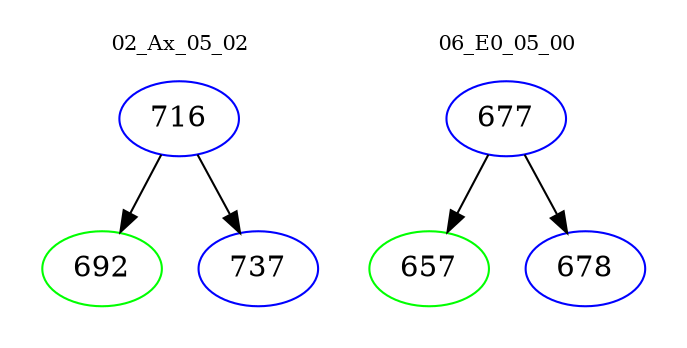 digraph{
subgraph cluster_0 {
color = white
label = "02_Ax_05_02";
fontsize=10;
T0_716 [label="716", color="blue"]
T0_716 -> T0_692 [color="black"]
T0_692 [label="692", color="green"]
T0_716 -> T0_737 [color="black"]
T0_737 [label="737", color="blue"]
}
subgraph cluster_1 {
color = white
label = "06_E0_05_00";
fontsize=10;
T1_677 [label="677", color="blue"]
T1_677 -> T1_657 [color="black"]
T1_657 [label="657", color="green"]
T1_677 -> T1_678 [color="black"]
T1_678 [label="678", color="blue"]
}
}
